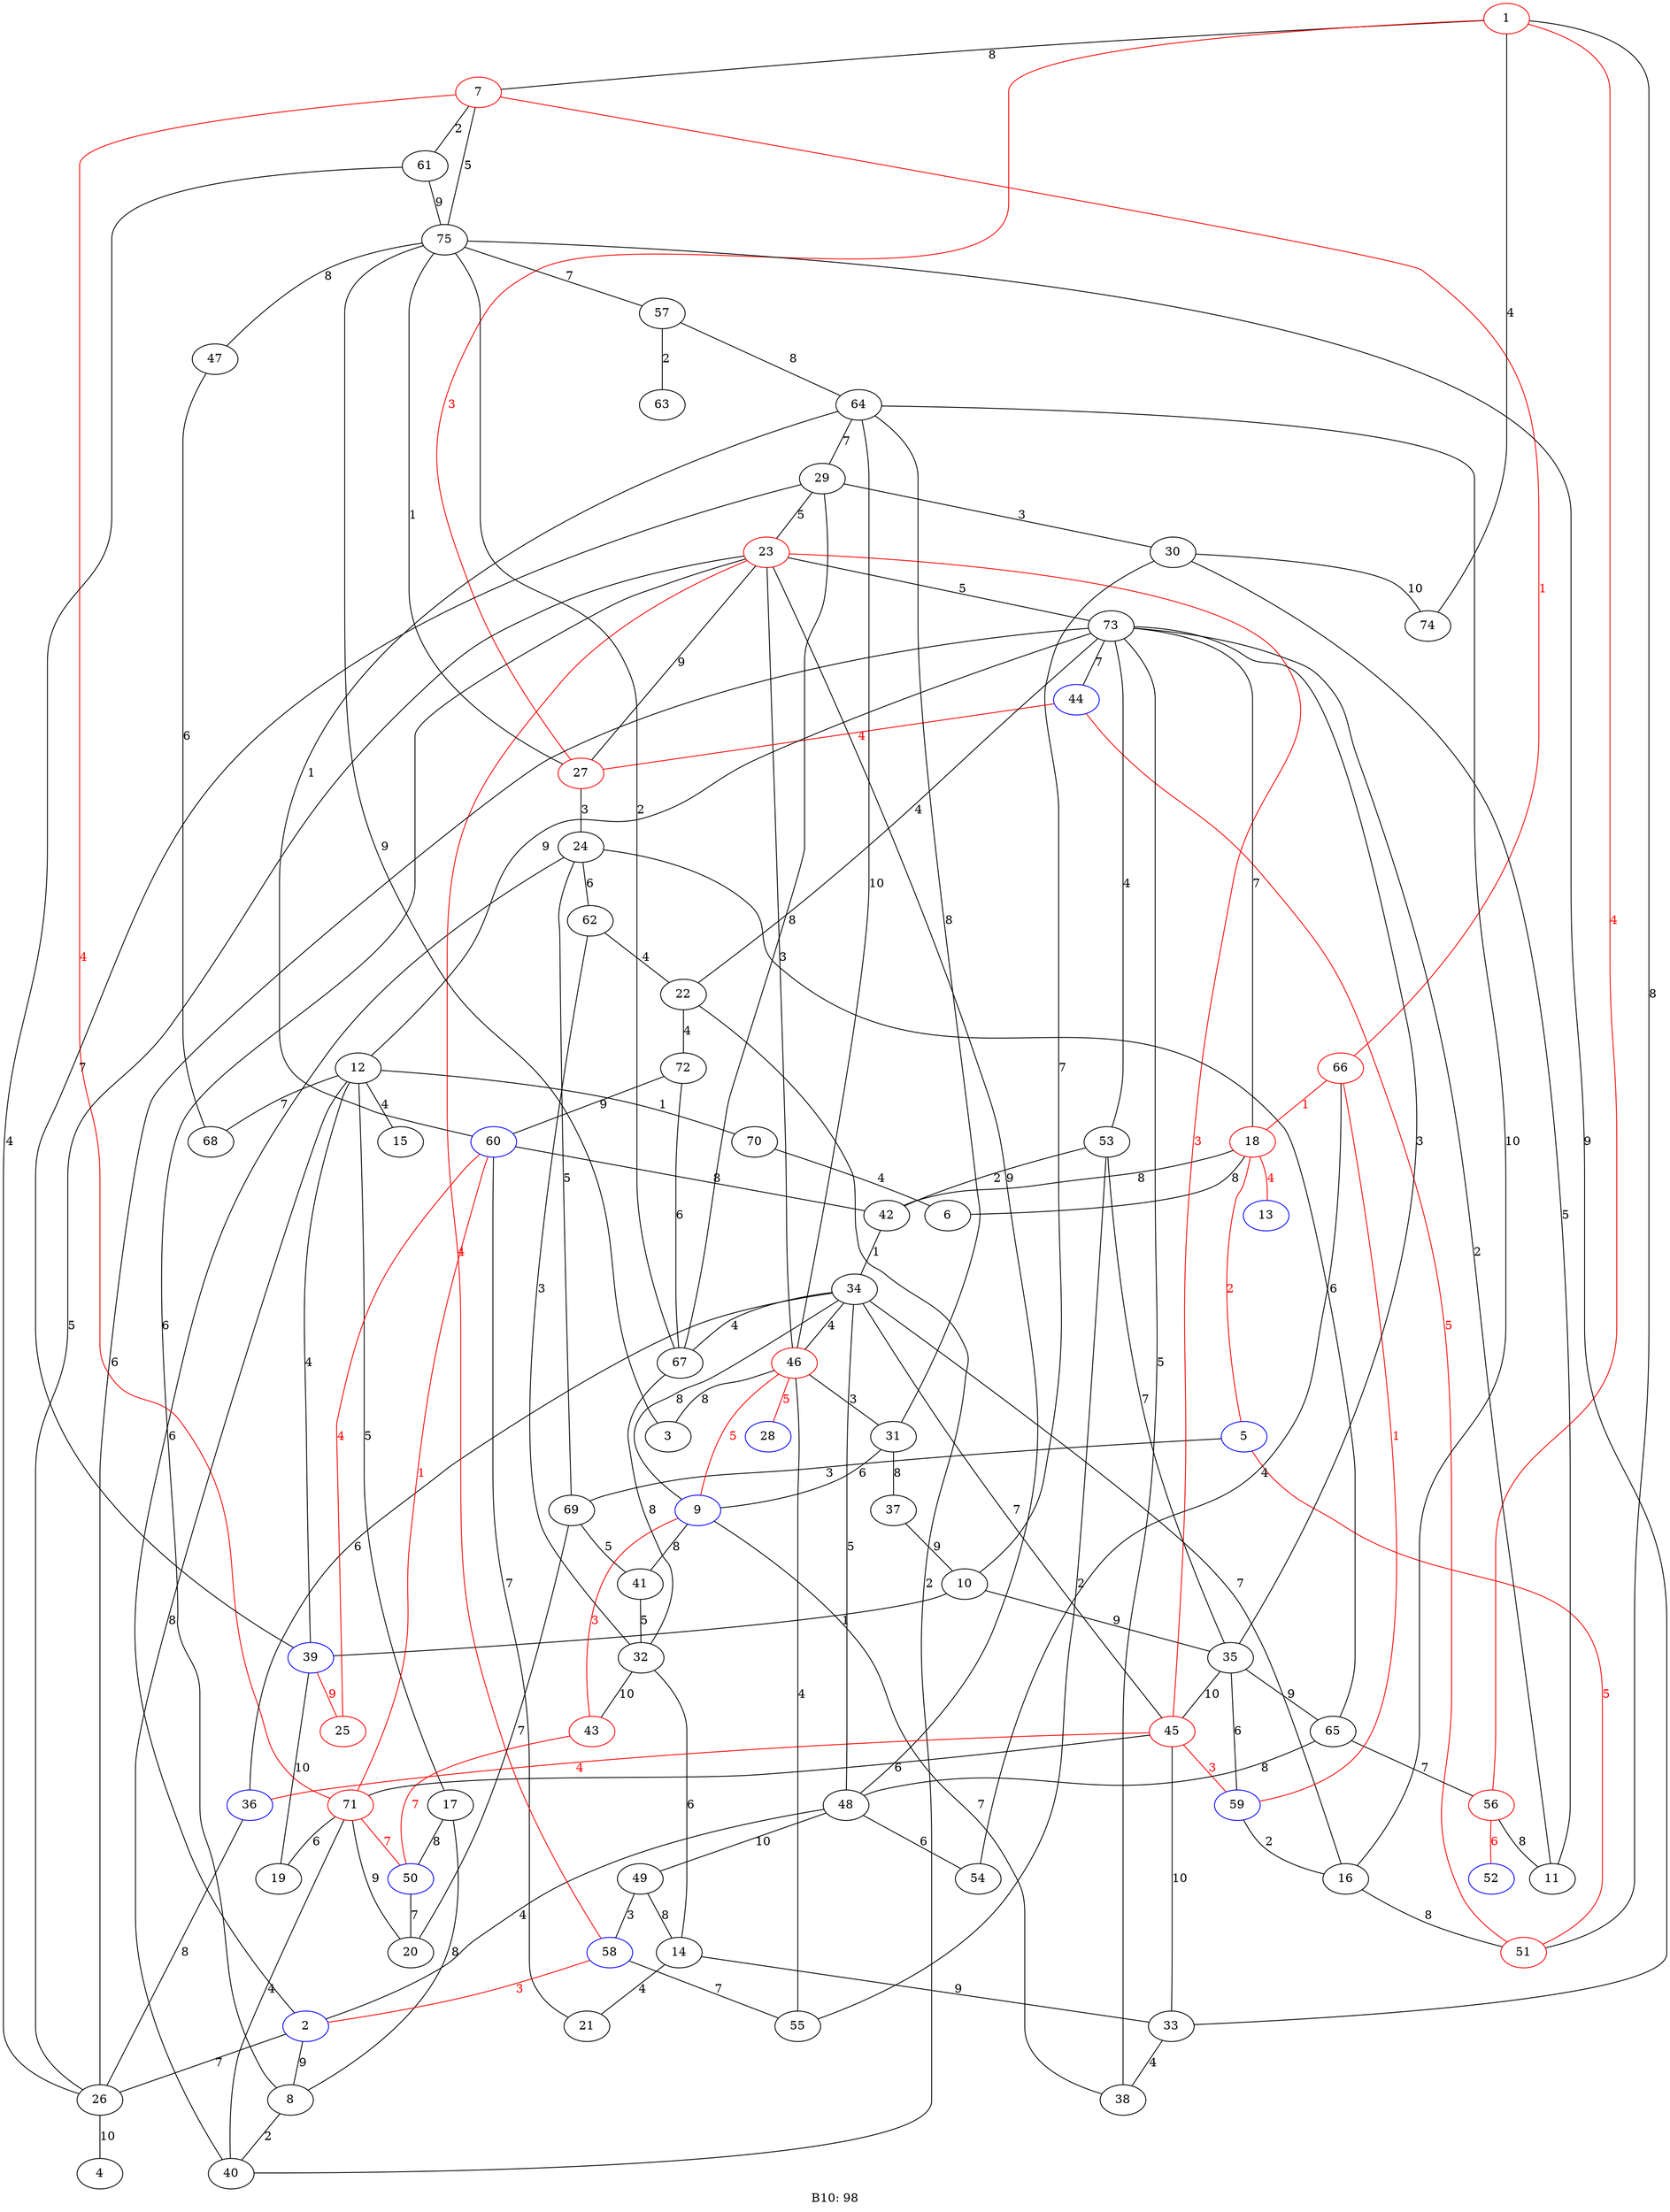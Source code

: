 strict graph G {
  label="B10: 98";
  1 [ color="red" ];
  2 [ color="blue" ];
  3 [ ];
  4 [ ];
  5 [ color="blue" ];
  6 [ ];
  7 [ color="red" ];
  8 [ ];
  9 [ color="blue" ];
  10 [ ];
  11 [ ];
  12 [ ];
  13 [ color="blue" ];
  14 [ ];
  15 [ ];
  16 [ ];
  17 [ ];
  18 [ color="red" ];
  19 [ ];
  20 [ ];
  21 [ ];
  22 [ ];
  23 [ color="red" ];
  24 [ ];
  25 [ color="red" ];
  26 [ ];
  27 [ color="red" ];
  28 [ color="blue" ];
  29 [ ];
  30 [ ];
  31 [ ];
  32 [ ];
  33 [ ];
  34 [ ];
  35 [ ];
  36 [ color="blue" ];
  37 [ ];
  38 [ ];
  39 [ color="blue" ];
  40 [ ];
  41 [ ];
  42 [ ];
  43 [ color="red" ];
  44 [ color="blue" ];
  45 [ color="red" ];
  46 [ color="red" ];
  47 [ ];
  48 [ ];
  49 [ ];
  50 [ color="blue" ];
  51 [ color="red" ];
  52 [ color="blue" ];
  53 [ ];
  54 [ ];
  55 [ ];
  56 [ color="red" ];
  57 [ ];
  58 [ color="blue" ];
  59 [ color="blue" ];
  60 [ color="blue" ];
  61 [ ];
  62 [ ];
  63 [ ];
  64 [ ];
  65 [ ];
  66 [ color="red" ];
  67 [ ];
  68 [ ];
  69 [ ];
  70 [ ];
  71 [ color="red" ];
  72 [ ];
  73 [ ];
  74 [ ];
  75 [ ];
  1 -- 7 [ label="8" ];
  1 -- 27 [ color="red" fontcolor="red" label="3" ];
  1 -- 51 [ label="8" ];
  2 -- 8 [ label="9" ];
  2 -- 24 [ label="6" ];
  2 -- 26 [ label="7" ];
  5 -- 51 [ color="red" fontcolor="red" label="5" ];
  5 -- 69 [ label="3" ];
  7 -- 61 [ label="2" ];
  7 -- 66 [ color="red" fontcolor="red" label="1" ];
  7 -- 71 [ color="red" fontcolor="red" label="4" ];
  8 -- 40 [ label="2" ];
  9 -- 41 [ label="8" ];
  10 -- 35 [ label="9" ];
  10 -- 39 [ label="1" ];
  12 -- 15 [ label="4" ];
  12 -- 17 [ label="5" ];
  12 -- 39 [ label="4" ];
  12 -- 40 [ label="8" ];
  12 -- 68 [ label="7" ];
  12 -- 70 [ label="1" ];
  14 -- 21 [ label="4" ];
  14 -- 33 [ label="9" ];
  16 -- 51 [ label="8" ];
  17 -- 8 [ label="8" ];
  17 -- 50 [ label="8" ];
  18 -- 5 [ color="red" fontcolor="red" label="2" ];
  18 -- 6 [ label="8" ];
  18 -- 13 [ color="red" fontcolor="red" label="4" ];
  18 -- 42 [ label="8" ];
  21 -- 60 [ label="7" ];
  22 -- 40 [ label="2" ];
  22 -- 72 [ label="4" ];
  23 -- 8 [ label="6" ];
  23 -- 27 [ label="9" ];
  23 -- 45 [ color="red" fontcolor="red" label="3" ];
  23 -- 46 [ label="3" ];
  23 -- 48 [ label="9" ];
  23 -- 73 [ label="5" ];
  24 -- 62 [ label="6" ];
  24 -- 65 [ label="6" ];
  24 -- 69 [ label="5" ];
  26 -- 4 [ label="10" ];
  26 -- 23 [ label="5" ];
  26 -- 61 [ label="4" ];
  27 -- 24 [ label="3" ];
  27 -- 75 [ label="1" ];
  29 -- 23 [ label="5" ];
  29 -- 30 [ label="3" ];
  29 -- 39 [ label="7" ];
  30 -- 10 [ label="7" ];
  30 -- 11 [ label="5" ];
  30 -- 74 [ label="10" ];
  31 -- 9 [ label="6" ];
  31 -- 37 [ label="8" ];
  32 -- 14 [ label="6" ];
  32 -- 43 [ label="10" ];
  33 -- 38 [ label="4" ];
  34 -- 9 [ label="8" ];
  34 -- 16 [ label="7" ];
  34 -- 36 [ label="6" ];
  34 -- 45 [ label="7" ];
  34 -- 46 [ label="4" ];
  34 -- 67 [ label="4" ];
  35 -- 45 [ label="10" ];
  35 -- 59 [ label="6" ];
  35 -- 65 [ label="9" ];
  36 -- 26 [ label="8" ];
  37 -- 10 [ label="9" ];
  38 -- 9 [ label="7" ];
  39 -- 19 [ label="10" ];
  39 -- 25 [ color="red" fontcolor="red" label="9" ];
  41 -- 32 [ label="5" ];
  42 -- 34 [ label="1" ];
  43 -- 9 [ color="red" fontcolor="red" label="3" ];
  43 -- 50 [ color="red" fontcolor="red" label="7" ];
  44 -- 27 [ color="red" fontcolor="red" label="4" ];
  44 -- 51 [ color="red" fontcolor="red" label="5" ];
  45 -- 33 [ label="10" ];
  45 -- 36 [ color="red" fontcolor="red" label="4" ];
  45 -- 59 [ color="red" fontcolor="red" label="3" ];
  45 -- 71 [ label="6" ];
  46 -- 3 [ label="8" ];
  46 -- 9 [ color="red" fontcolor="red" label="5" ];
  46 -- 28 [ color="red" fontcolor="red" label="5" ];
  46 -- 31 [ label="3" ];
  46 -- 55 [ label="4" ];
  46 -- 64 [ label="10" ];
  47 -- 68 [ label="6" ];
  48 -- 2 [ label="4" ];
  48 -- 34 [ label="5" ];
  48 -- 49 [ label="10" ];
  48 -- 54 [ label="6" ];
  49 -- 14 [ label="8" ];
  49 -- 58 [ label="3" ];
  50 -- 20 [ label="7" ];
  53 -- 35 [ label="7" ];
  53 -- 42 [ label="2" ];
  53 -- 55 [ label="2" ];
  56 -- 1 [ color="red" fontcolor="red" label="4" ];
  56 -- 11 [ label="8" ];
  56 -- 52 [ color="red" fontcolor="red" label="6" ];
  57 -- 63 [ label="2" ];
  57 -- 64 [ label="8" ];
  58 -- 2 [ color="red" fontcolor="red" label="3" ];
  58 -- 23 [ color="red" fontcolor="red" label="4" ];
  58 -- 55 [ label="7" ];
  59 -- 16 [ label="2" ];
  60 -- 25 [ color="red" fontcolor="red" label="4" ];
  60 -- 42 [ label="8" ];
  60 -- 64 [ label="1" ];
  60 -- 71 [ color="red" fontcolor="red" label="1" ];
  61 -- 75 [ label="9" ];
  62 -- 22 [ label="4" ];
  62 -- 32 [ label="3" ];
  64 -- 16 [ label="10" ];
  64 -- 29 [ label="7" ];
  64 -- 31 [ label="8" ];
  65 -- 48 [ label="8" ];
  65 -- 56 [ label="7" ];
  66 -- 18 [ color="red" fontcolor="red" label="1" ];
  66 -- 54 [ label="4" ];
  66 -- 59 [ color="red" fontcolor="red" label="1" ];
  67 -- 29 [ label="8" ];
  67 -- 32 [ label="8" ];
  67 -- 72 [ label="6" ];
  67 -- 75 [ label="2" ];
  69 -- 20 [ label="7" ];
  69 -- 41 [ label="5" ];
  70 -- 6 [ label="4" ];
  71 -- 19 [ label="6" ];
  71 -- 20 [ label="9" ];
  71 -- 40 [ label="4" ];
  71 -- 50 [ color="red" fontcolor="red" label="7" ];
  72 -- 60 [ label="9" ];
  73 -- 11 [ label="2" ];
  73 -- 12 [ label="9" ];
  73 -- 18 [ label="7" ];
  73 -- 22 [ label="4" ];
  73 -- 26 [ label="6" ];
  73 -- 35 [ label="3" ];
  73 -- 38 [ label="5" ];
  73 -- 44 [ label="7" ];
  73 -- 53 [ label="4" ];
  74 -- 1 [ label="4" ];
  75 -- 3 [ label="9" ];
  75 -- 7 [ label="5" ];
  75 -- 33 [ label="9" ];
  75 -- 47 [ label="8" ];
  75 -- 57 [ label="7" ];
}
